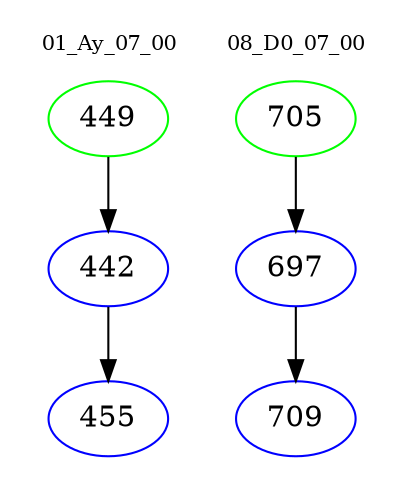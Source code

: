 digraph{
subgraph cluster_0 {
color = white
label = "01_Ay_07_00";
fontsize=10;
T0_449 [label="449", color="green"]
T0_449 -> T0_442 [color="black"]
T0_442 [label="442", color="blue"]
T0_442 -> T0_455 [color="black"]
T0_455 [label="455", color="blue"]
}
subgraph cluster_1 {
color = white
label = "08_D0_07_00";
fontsize=10;
T1_705 [label="705", color="green"]
T1_705 -> T1_697 [color="black"]
T1_697 [label="697", color="blue"]
T1_697 -> T1_709 [color="black"]
T1_709 [label="709", color="blue"]
}
}
